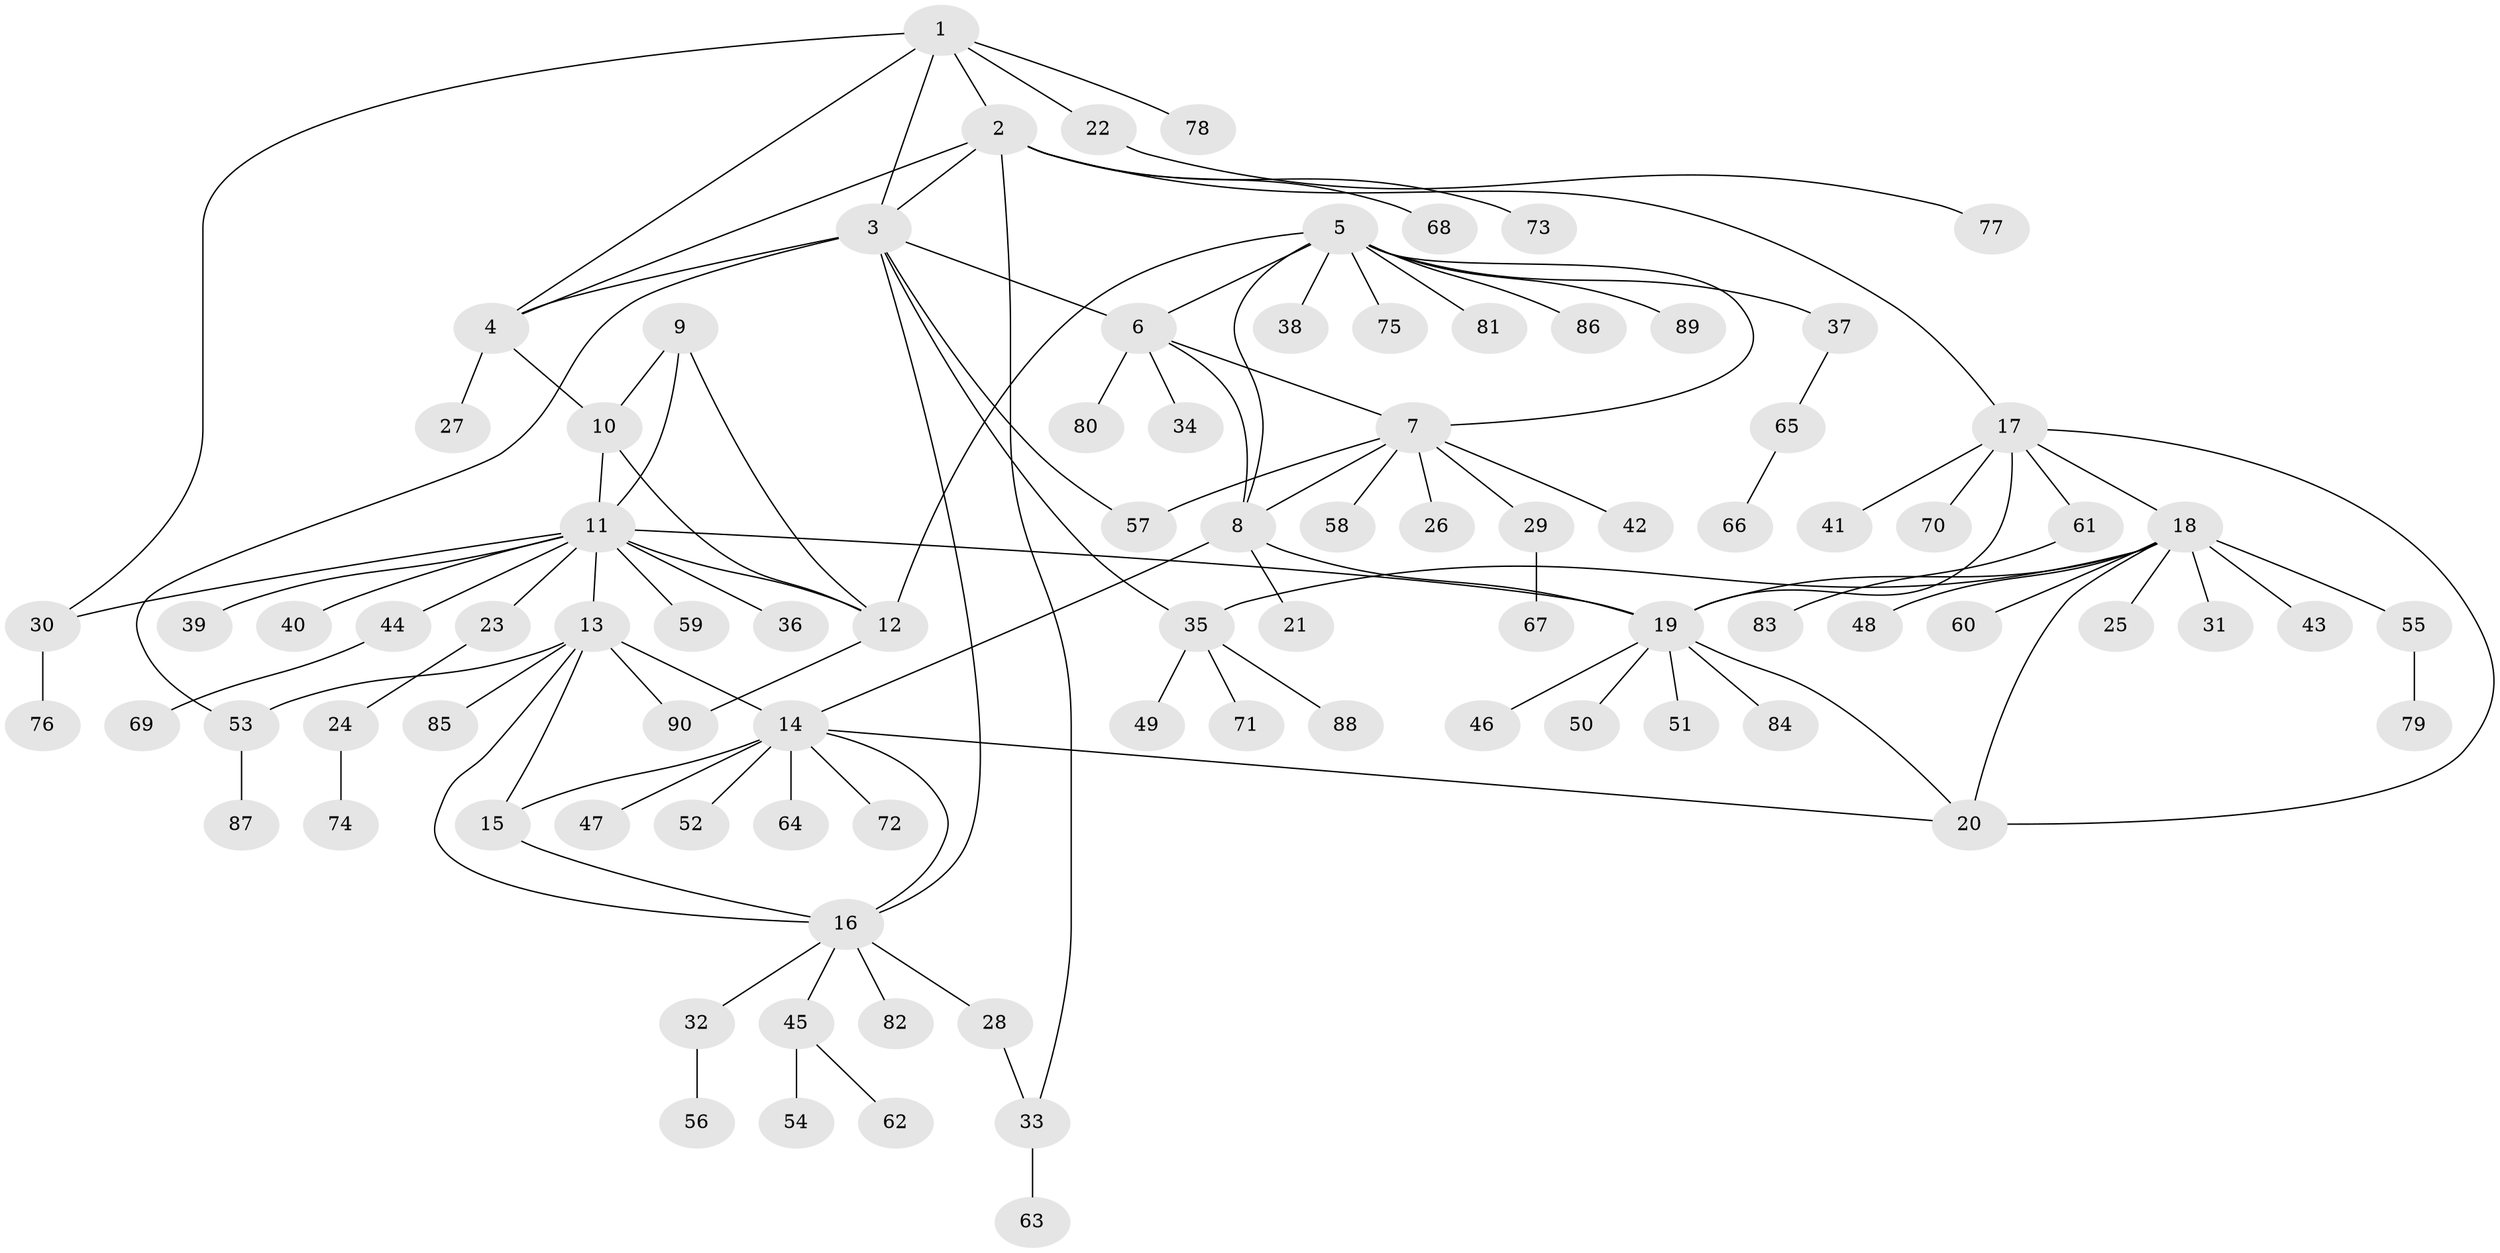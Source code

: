 // Generated by graph-tools (version 1.1) at 2025/37/03/09/25 02:37:19]
// undirected, 90 vertices, 116 edges
graph export_dot {
graph [start="1"]
  node [color=gray90,style=filled];
  1;
  2;
  3;
  4;
  5;
  6;
  7;
  8;
  9;
  10;
  11;
  12;
  13;
  14;
  15;
  16;
  17;
  18;
  19;
  20;
  21;
  22;
  23;
  24;
  25;
  26;
  27;
  28;
  29;
  30;
  31;
  32;
  33;
  34;
  35;
  36;
  37;
  38;
  39;
  40;
  41;
  42;
  43;
  44;
  45;
  46;
  47;
  48;
  49;
  50;
  51;
  52;
  53;
  54;
  55;
  56;
  57;
  58;
  59;
  60;
  61;
  62;
  63;
  64;
  65;
  66;
  67;
  68;
  69;
  70;
  71;
  72;
  73;
  74;
  75;
  76;
  77;
  78;
  79;
  80;
  81;
  82;
  83;
  84;
  85;
  86;
  87;
  88;
  89;
  90;
  1 -- 2;
  1 -- 3;
  1 -- 4;
  1 -- 22;
  1 -- 30;
  1 -- 78;
  2 -- 3;
  2 -- 4;
  2 -- 17;
  2 -- 33;
  2 -- 68;
  2 -- 73;
  3 -- 4;
  3 -- 6;
  3 -- 16;
  3 -- 35;
  3 -- 53;
  3 -- 57;
  4 -- 10;
  4 -- 27;
  5 -- 6;
  5 -- 7;
  5 -- 8;
  5 -- 12;
  5 -- 37;
  5 -- 38;
  5 -- 75;
  5 -- 81;
  5 -- 86;
  5 -- 89;
  6 -- 7;
  6 -- 8;
  6 -- 34;
  6 -- 80;
  7 -- 8;
  7 -- 26;
  7 -- 29;
  7 -- 42;
  7 -- 57;
  7 -- 58;
  8 -- 14;
  8 -- 19;
  8 -- 21;
  9 -- 10;
  9 -- 11;
  9 -- 12;
  10 -- 11;
  10 -- 12;
  11 -- 12;
  11 -- 13;
  11 -- 19;
  11 -- 23;
  11 -- 30;
  11 -- 36;
  11 -- 39;
  11 -- 40;
  11 -- 44;
  11 -- 59;
  12 -- 90;
  13 -- 14;
  13 -- 15;
  13 -- 16;
  13 -- 53;
  13 -- 85;
  13 -- 90;
  14 -- 15;
  14 -- 16;
  14 -- 20;
  14 -- 47;
  14 -- 52;
  14 -- 64;
  14 -- 72;
  15 -- 16;
  16 -- 28;
  16 -- 32;
  16 -- 45;
  16 -- 82;
  17 -- 18;
  17 -- 19;
  17 -- 20;
  17 -- 41;
  17 -- 61;
  17 -- 70;
  18 -- 19;
  18 -- 20;
  18 -- 25;
  18 -- 31;
  18 -- 35;
  18 -- 43;
  18 -- 48;
  18 -- 55;
  18 -- 60;
  19 -- 20;
  19 -- 46;
  19 -- 50;
  19 -- 51;
  19 -- 84;
  22 -- 77;
  23 -- 24;
  24 -- 74;
  28 -- 33;
  29 -- 67;
  30 -- 76;
  32 -- 56;
  33 -- 63;
  35 -- 49;
  35 -- 71;
  35 -- 88;
  37 -- 65;
  44 -- 69;
  45 -- 54;
  45 -- 62;
  53 -- 87;
  55 -- 79;
  61 -- 83;
  65 -- 66;
}
